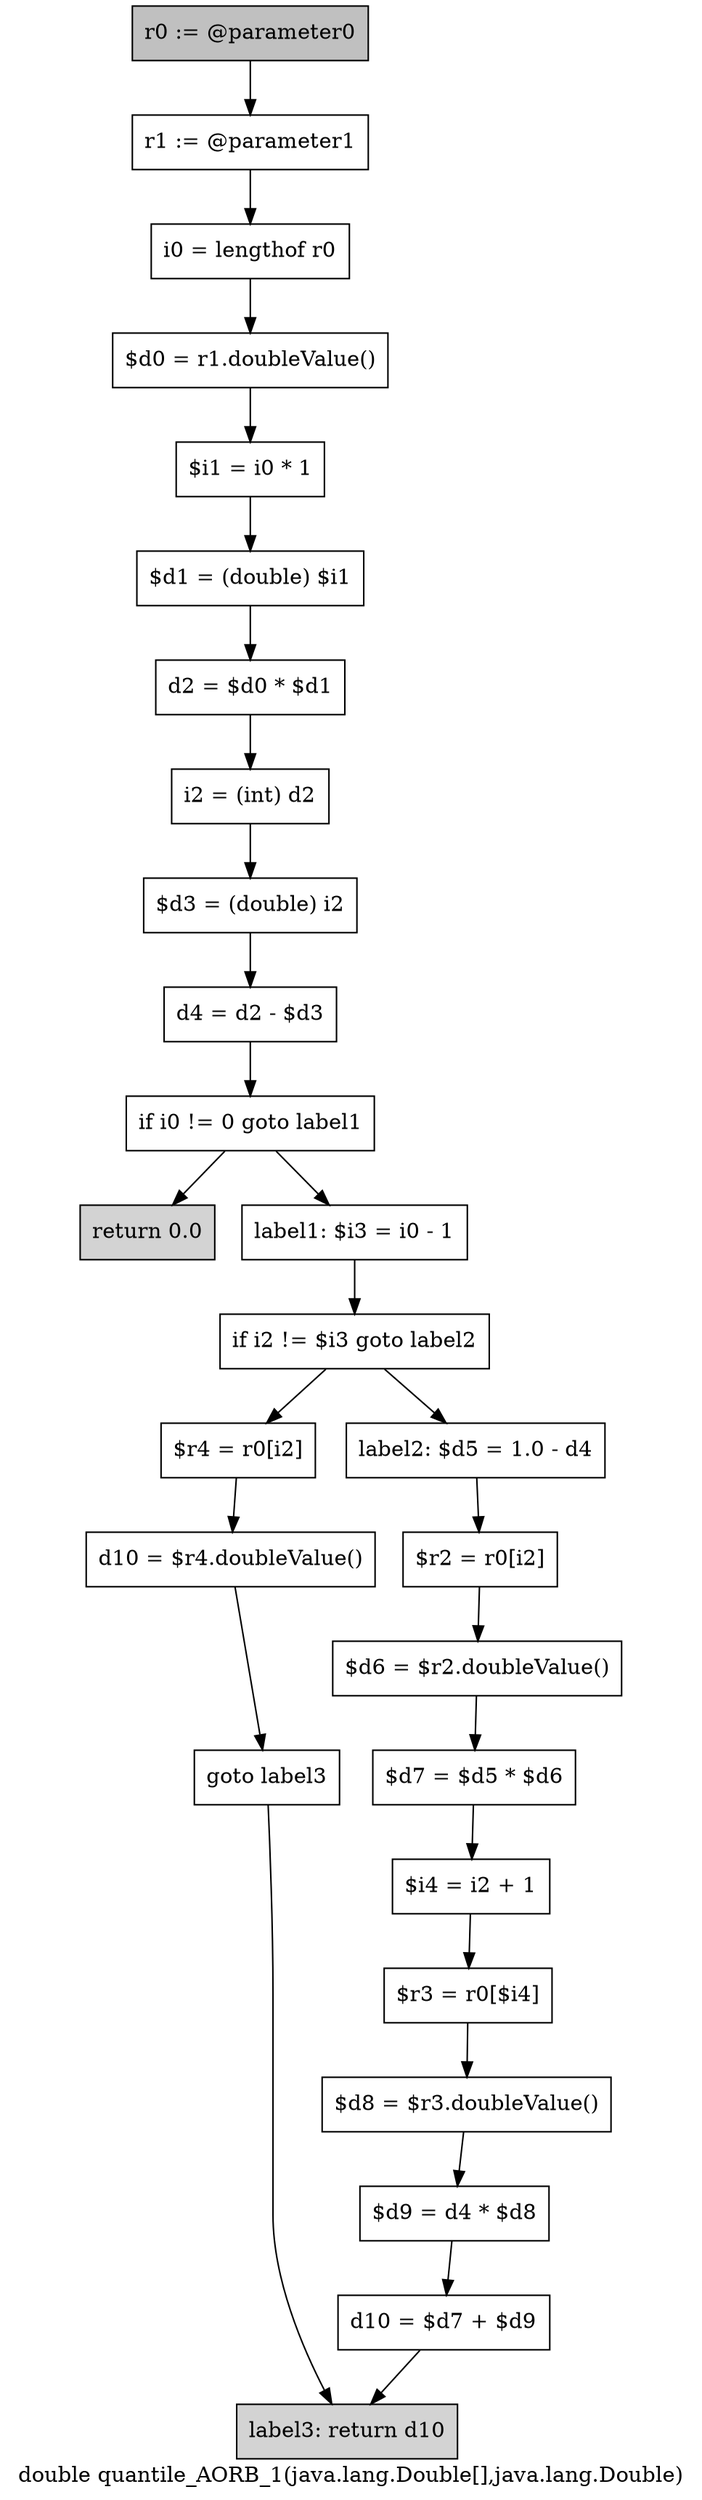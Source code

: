 digraph "double quantile_AORB_1(java.lang.Double[],java.lang.Double)" {
    label="double quantile_AORB_1(java.lang.Double[],java.lang.Double)";
    node [shape=box];
    "0" [style=filled,fillcolor=gray,label="r0 := @parameter0",];
    "1" [label="r1 := @parameter1",];
    "0"->"1";
    "2" [label="i0 = lengthof r0",];
    "1"->"2";
    "3" [label="$d0 = r1.doubleValue()",];
    "2"->"3";
    "4" [label="$i1 = i0 * 1",];
    "3"->"4";
    "5" [label="$d1 = (double) $i1",];
    "4"->"5";
    "6" [label="d2 = $d0 * $d1",];
    "5"->"6";
    "7" [label="i2 = (int) d2",];
    "6"->"7";
    "8" [label="$d3 = (double) i2",];
    "7"->"8";
    "9" [label="d4 = d2 - $d3",];
    "8"->"9";
    "10" [label="if i0 != 0 goto label1",];
    "9"->"10";
    "11" [style=filled,fillcolor=lightgray,label="return 0.0",];
    "10"->"11";
    "12" [label="label1: $i3 = i0 - 1",];
    "10"->"12";
    "13" [label="if i2 != $i3 goto label2",];
    "12"->"13";
    "14" [label="$r4 = r0[i2]",];
    "13"->"14";
    "17" [label="label2: $d5 = 1.0 - d4",];
    "13"->"17";
    "15" [label="d10 = $r4.doubleValue()",];
    "14"->"15";
    "16" [label="goto label3",];
    "15"->"16";
    "26" [style=filled,fillcolor=lightgray,label="label3: return d10",];
    "16"->"26";
    "18" [label="$r2 = r0[i2]",];
    "17"->"18";
    "19" [label="$d6 = $r2.doubleValue()",];
    "18"->"19";
    "20" [label="$d7 = $d5 * $d6",];
    "19"->"20";
    "21" [label="$i4 = i2 + 1",];
    "20"->"21";
    "22" [label="$r3 = r0[$i4]",];
    "21"->"22";
    "23" [label="$d8 = $r3.doubleValue()",];
    "22"->"23";
    "24" [label="$d9 = d4 * $d8",];
    "23"->"24";
    "25" [label="d10 = $d7 + $d9",];
    "24"->"25";
    "25"->"26";
}

